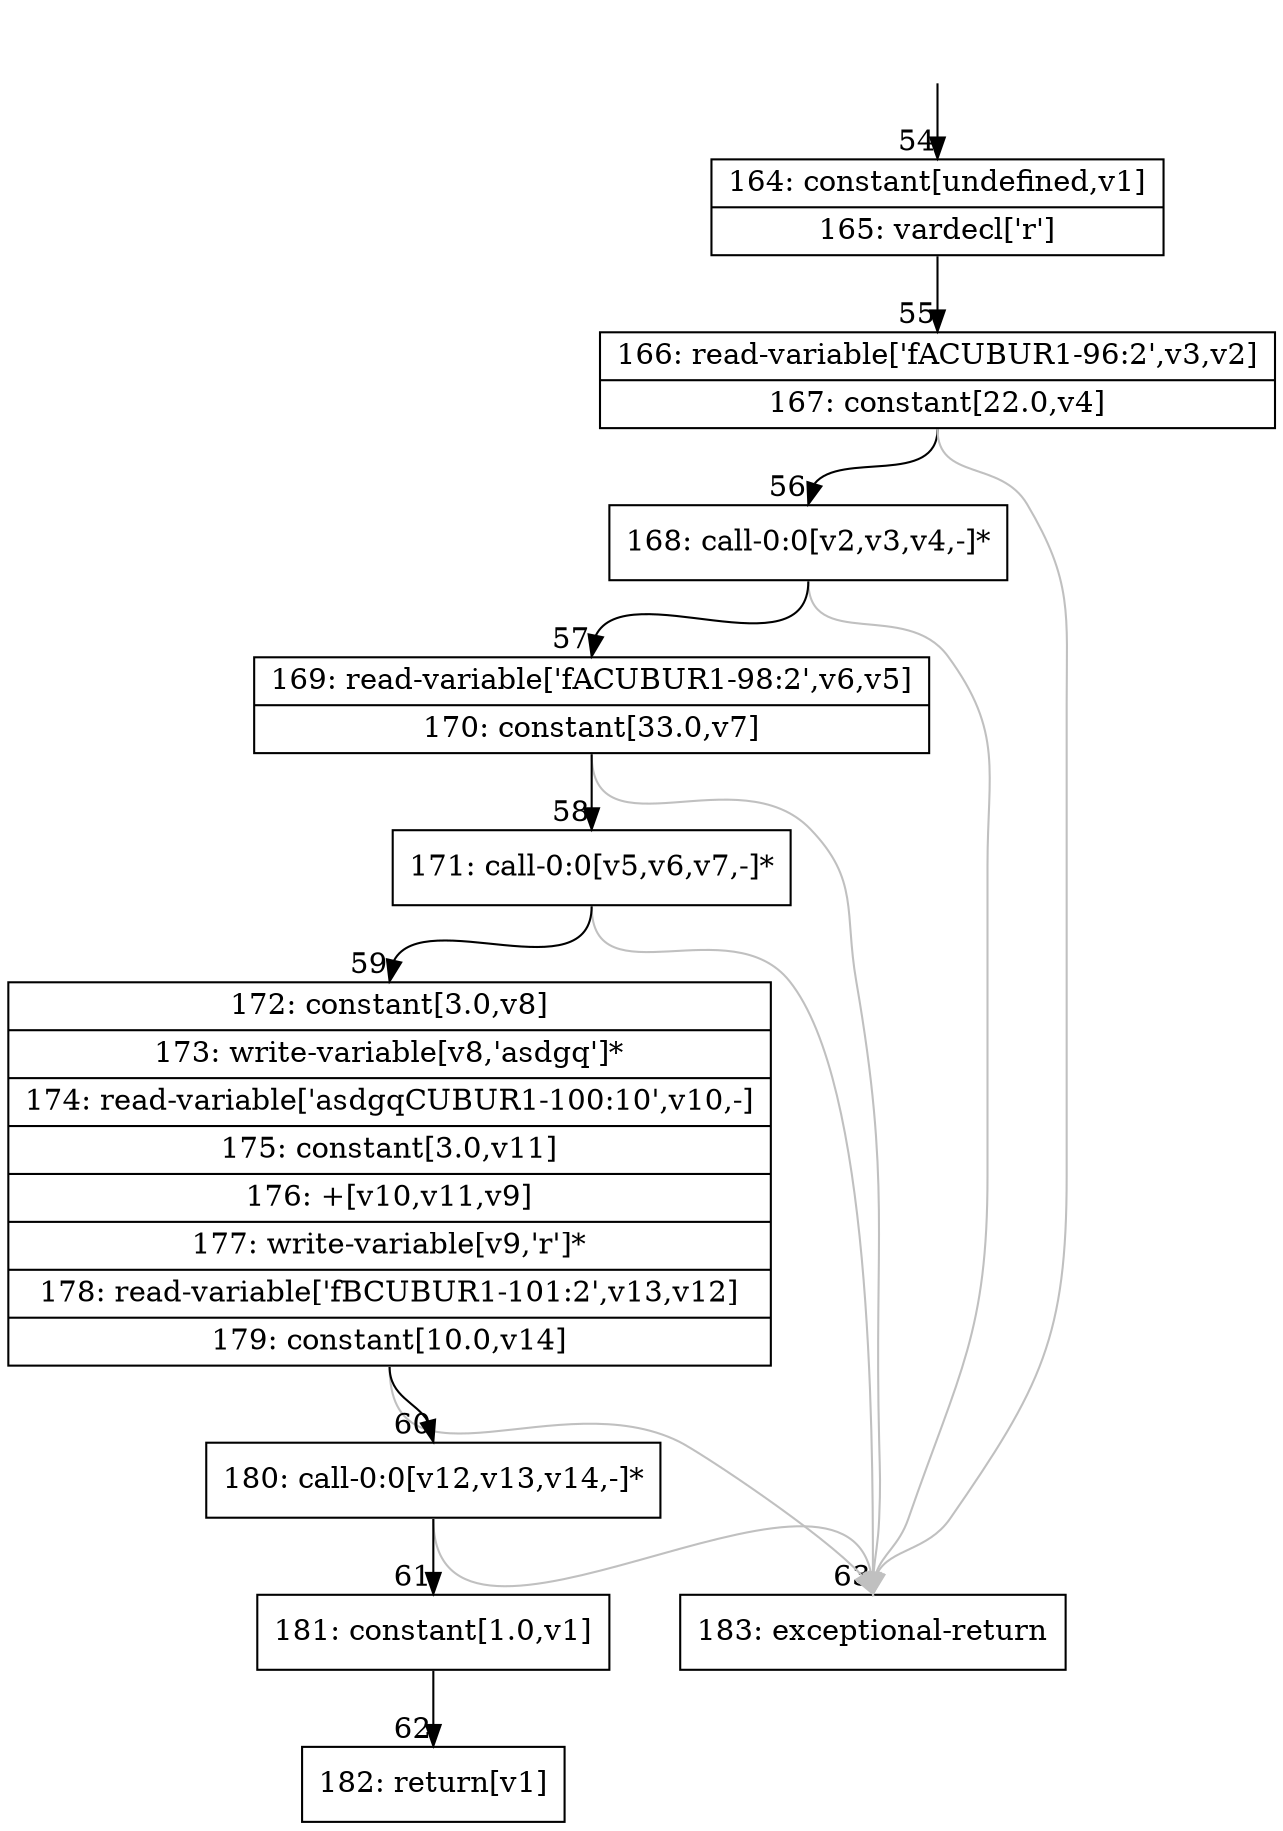 digraph {
rankdir="TD"
BB_entry5[shape=none,label=""];
BB_entry5 -> BB54 [tailport=s, headport=n, headlabel="    54"]
BB54 [shape=record label="{164: constant[undefined,v1]|165: vardecl['r']}" ] 
BB54 -> BB55 [tailport=s, headport=n, headlabel="      55"]
BB55 [shape=record label="{166: read-variable['fACUBUR1-96:2',v3,v2]|167: constant[22.0,v4]}" ] 
BB55 -> BB56 [tailport=s, headport=n, headlabel="      56"]
BB55 -> BB63 [tailport=s, headport=n, color=gray, headlabel="      63"]
BB56 [shape=record label="{168: call-0:0[v2,v3,v4,-]*}" ] 
BB56 -> BB57 [tailport=s, headport=n, headlabel="      57"]
BB56 -> BB63 [tailport=s, headport=n, color=gray]
BB57 [shape=record label="{169: read-variable['fACUBUR1-98:2',v6,v5]|170: constant[33.0,v7]}" ] 
BB57 -> BB58 [tailport=s, headport=n, headlabel="      58"]
BB57 -> BB63 [tailport=s, headport=n, color=gray]
BB58 [shape=record label="{171: call-0:0[v5,v6,v7,-]*}" ] 
BB58 -> BB59 [tailport=s, headport=n, headlabel="      59"]
BB58 -> BB63 [tailport=s, headport=n, color=gray]
BB59 [shape=record label="{172: constant[3.0,v8]|173: write-variable[v8,'asdgq']*|174: read-variable['asdgqCUBUR1-100:10',v10,-]|175: constant[3.0,v11]|176: +[v10,v11,v9]|177: write-variable[v9,'r']*|178: read-variable['fBCUBUR1-101:2',v13,v12]|179: constant[10.0,v14]}" ] 
BB59 -> BB60 [tailport=s, headport=n, headlabel="      60"]
BB59 -> BB63 [tailport=s, headport=n, color=gray]
BB60 [shape=record label="{180: call-0:0[v12,v13,v14,-]*}" ] 
BB60 -> BB61 [tailport=s, headport=n, headlabel="      61"]
BB60 -> BB63 [tailport=s, headport=n, color=gray]
BB61 [shape=record label="{181: constant[1.0,v1]}" ] 
BB61 -> BB62 [tailport=s, headport=n, headlabel="      62"]
BB62 [shape=record label="{182: return[v1]}" ] 
BB63 [shape=record label="{183: exceptional-return}" ] 
}
